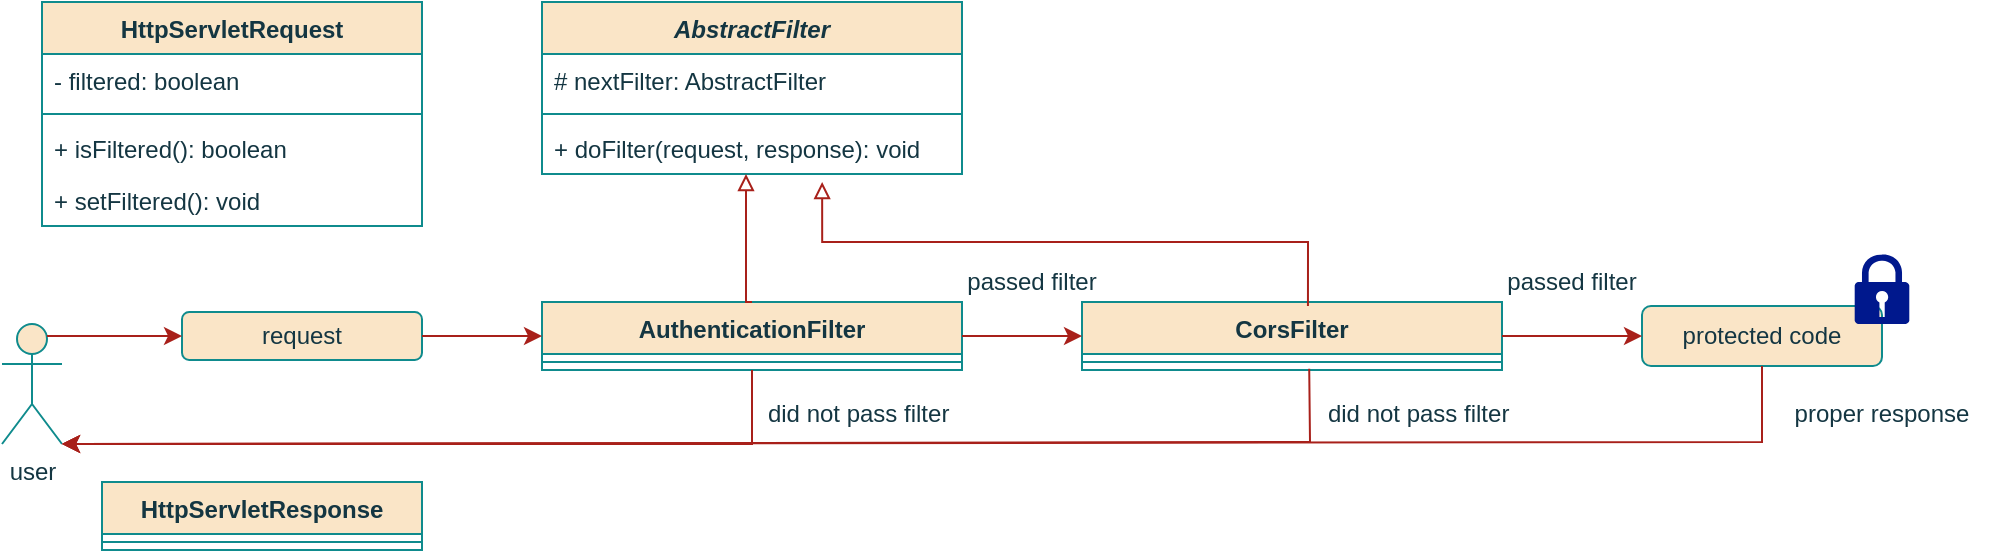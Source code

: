 <mxfile version="27.0.9">
  <diagram name="Page-1" id="Z_0brI9O7ytwEvt5Hl6u">
    <mxGraphModel dx="2013" dy="862" grid="1" gridSize="10" guides="1" tooltips="1" connect="1" arrows="1" fold="1" page="0" pageScale="1" pageWidth="850" pageHeight="1100" math="0" shadow="0">
      <root>
        <mxCell id="0" />
        <mxCell id="1" parent="0" />
        <mxCell id="z4E9HN294YRVvoyR_vwJ-1" value="&lt;i&gt;AbstractFilter&lt;/i&gt;" style="swimlane;fontStyle=1;align=center;verticalAlign=top;childLayout=stackLayout;horizontal=1;startSize=26;horizontalStack=0;resizeParent=1;resizeParentMax=0;resizeLast=0;collapsible=1;marginBottom=0;whiteSpace=wrap;html=1;labelBackgroundColor=none;fillColor=#FAE5C7;strokeColor=#0F8B8D;fontColor=#143642;" vertex="1" parent="1">
          <mxGeometry x="-180" y="40" width="210" height="86" as="geometry" />
        </mxCell>
        <mxCell id="z4E9HN294YRVvoyR_vwJ-2" value="# nextFilter: AbstractFilter" style="text;strokeColor=none;fillColor=none;align=left;verticalAlign=top;spacingLeft=4;spacingRight=4;overflow=hidden;rotatable=0;points=[[0,0.5],[1,0.5]];portConstraint=eastwest;whiteSpace=wrap;html=1;labelBackgroundColor=none;fontColor=#143642;" vertex="1" parent="z4E9HN294YRVvoyR_vwJ-1">
          <mxGeometry y="26" width="210" height="26" as="geometry" />
        </mxCell>
        <mxCell id="z4E9HN294YRVvoyR_vwJ-3" value="" style="line;strokeWidth=1;fillColor=none;align=left;verticalAlign=middle;spacingTop=-1;spacingLeft=3;spacingRight=3;rotatable=0;labelPosition=right;points=[];portConstraint=eastwest;strokeColor=#0F8B8D;labelBackgroundColor=none;fontColor=#143642;" vertex="1" parent="z4E9HN294YRVvoyR_vwJ-1">
          <mxGeometry y="52" width="210" height="8" as="geometry" />
        </mxCell>
        <mxCell id="z4E9HN294YRVvoyR_vwJ-4" value="+ doFilter(request, response): void" style="text;strokeColor=none;fillColor=none;align=left;verticalAlign=top;spacingLeft=4;spacingRight=4;overflow=hidden;rotatable=0;points=[[0,0.5],[1,0.5]];portConstraint=eastwest;whiteSpace=wrap;html=1;labelBackgroundColor=none;fontColor=#143642;" vertex="1" parent="z4E9HN294YRVvoyR_vwJ-1">
          <mxGeometry y="60" width="210" height="26" as="geometry" />
        </mxCell>
        <mxCell id="z4E9HN294YRVvoyR_vwJ-5" value="HttpServletRequest" style="swimlane;fontStyle=1;align=center;verticalAlign=top;childLayout=stackLayout;horizontal=1;startSize=26;horizontalStack=0;resizeParent=1;resizeParentMax=0;resizeLast=0;collapsible=1;marginBottom=0;whiteSpace=wrap;html=1;labelBackgroundColor=none;fillColor=#FAE5C7;strokeColor=#0F8B8D;fontColor=#143642;" vertex="1" parent="1">
          <mxGeometry x="-430" y="40" width="190" height="112" as="geometry" />
        </mxCell>
        <mxCell id="z4E9HN294YRVvoyR_vwJ-6" value="- filtered: boolean" style="text;strokeColor=none;fillColor=none;align=left;verticalAlign=top;spacingLeft=4;spacingRight=4;overflow=hidden;rotatable=0;points=[[0,0.5],[1,0.5]];portConstraint=eastwest;whiteSpace=wrap;html=1;labelBackgroundColor=none;fontColor=#143642;" vertex="1" parent="z4E9HN294YRVvoyR_vwJ-5">
          <mxGeometry y="26" width="190" height="26" as="geometry" />
        </mxCell>
        <mxCell id="z4E9HN294YRVvoyR_vwJ-7" value="" style="line;strokeWidth=1;fillColor=none;align=left;verticalAlign=middle;spacingTop=-1;spacingLeft=3;spacingRight=3;rotatable=0;labelPosition=right;points=[];portConstraint=eastwest;strokeColor=#0F8B8D;labelBackgroundColor=none;fontColor=#143642;" vertex="1" parent="z4E9HN294YRVvoyR_vwJ-5">
          <mxGeometry y="52" width="190" height="8" as="geometry" />
        </mxCell>
        <mxCell id="z4E9HN294YRVvoyR_vwJ-8" value="+ isFiltered(): boolean" style="text;strokeColor=none;fillColor=none;align=left;verticalAlign=top;spacingLeft=4;spacingRight=4;overflow=hidden;rotatable=0;points=[[0,0.5],[1,0.5]];portConstraint=eastwest;whiteSpace=wrap;html=1;labelBackgroundColor=none;fontColor=#143642;" vertex="1" parent="z4E9HN294YRVvoyR_vwJ-5">
          <mxGeometry y="60" width="190" height="26" as="geometry" />
        </mxCell>
        <mxCell id="z4E9HN294YRVvoyR_vwJ-9" value="+ setFiltered(): void" style="text;strokeColor=none;fillColor=none;align=left;verticalAlign=top;spacingLeft=4;spacingRight=4;overflow=hidden;rotatable=0;points=[[0,0.5],[1,0.5]];portConstraint=eastwest;whiteSpace=wrap;html=1;labelBackgroundColor=none;fontColor=#143642;" vertex="1" parent="z4E9HN294YRVvoyR_vwJ-5">
          <mxGeometry y="86" width="190" height="26" as="geometry" />
        </mxCell>
        <mxCell id="z4E9HN294YRVvoyR_vwJ-10" value="HttpServletResponse" style="swimlane;fontStyle=1;align=center;verticalAlign=top;childLayout=stackLayout;horizontal=1;startSize=26;horizontalStack=0;resizeParent=1;resizeParentMax=0;resizeLast=0;collapsible=1;marginBottom=0;whiteSpace=wrap;html=1;labelBackgroundColor=none;fillColor=#FAE5C7;strokeColor=#0F8B8D;fontColor=#143642;" vertex="1" parent="1">
          <mxGeometry x="-400" y="280" width="160" height="34" as="geometry" />
        </mxCell>
        <mxCell id="z4E9HN294YRVvoyR_vwJ-12" value="" style="line;strokeWidth=1;fillColor=none;align=left;verticalAlign=middle;spacingTop=-1;spacingLeft=3;spacingRight=3;rotatable=0;labelPosition=right;points=[];portConstraint=eastwest;strokeColor=#0F8B8D;labelBackgroundColor=none;fontColor=#143642;" vertex="1" parent="z4E9HN294YRVvoyR_vwJ-10">
          <mxGeometry y="26" width="160" height="8" as="geometry" />
        </mxCell>
        <mxCell id="z4E9HN294YRVvoyR_vwJ-15" value="AuthenticationFilter" style="swimlane;fontStyle=1;align=center;verticalAlign=top;childLayout=stackLayout;horizontal=1;startSize=26;horizontalStack=0;resizeParent=1;resizeParentMax=0;resizeLast=0;collapsible=1;marginBottom=0;whiteSpace=wrap;html=1;labelBackgroundColor=none;fillColor=#FAE5C7;strokeColor=#0F8B8D;fontColor=#143642;" vertex="1" parent="1">
          <mxGeometry x="-180" y="190" width="210" height="34" as="geometry" />
        </mxCell>
        <mxCell id="z4E9HN294YRVvoyR_vwJ-17" value="" style="line;strokeWidth=1;fillColor=none;align=left;verticalAlign=middle;spacingTop=-1;spacingLeft=3;spacingRight=3;rotatable=0;labelPosition=right;points=[];portConstraint=eastwest;strokeColor=#0F8B8D;labelBackgroundColor=none;fontColor=#143642;" vertex="1" parent="z4E9HN294YRVvoyR_vwJ-15">
          <mxGeometry y="26" width="210" height="8" as="geometry" />
        </mxCell>
        <mxCell id="z4E9HN294YRVvoyR_vwJ-19" value="CorsFilter" style="swimlane;fontStyle=1;align=center;verticalAlign=top;childLayout=stackLayout;horizontal=1;startSize=26;horizontalStack=0;resizeParent=1;resizeParentMax=0;resizeLast=0;collapsible=1;marginBottom=0;whiteSpace=wrap;html=1;labelBackgroundColor=none;fillColor=#FAE5C7;strokeColor=#0F8B8D;fontColor=#143642;" vertex="1" parent="1">
          <mxGeometry x="90" y="190" width="210" height="34" as="geometry" />
        </mxCell>
        <mxCell id="z4E9HN294YRVvoyR_vwJ-20" value="" style="line;strokeWidth=1;fillColor=none;align=left;verticalAlign=middle;spacingTop=-1;spacingLeft=3;spacingRight=3;rotatable=0;labelPosition=right;points=[];portConstraint=eastwest;strokeColor=#0F8B8D;labelBackgroundColor=none;fontColor=#143642;" vertex="1" parent="z4E9HN294YRVvoyR_vwJ-19">
          <mxGeometry y="26" width="210" height="8" as="geometry" />
        </mxCell>
        <mxCell id="z4E9HN294YRVvoyR_vwJ-22" value="" style="html=1;labelBackgroundColor=none;jettySize=auto;orthogonalLoop=1;fontSize=14;rounded=0;jumpStyle=gap;edgeStyle=orthogonalEdgeStyle;startArrow=none;endArrow=block;endFill=0;strokeWidth=1;exitX=0.5;exitY=0;exitDx=0;exitDy=0;strokeColor=#A8201A;fontColor=default;" edge="1" parent="1" source="z4E9HN294YRVvoyR_vwJ-15" target="z4E9HN294YRVvoyR_vwJ-4">
          <mxGeometry width="48" height="48" relative="1" as="geometry">
            <mxPoint x="-60" y="318" as="sourcePoint" />
            <mxPoint x="-12" y="270" as="targetPoint" />
            <Array as="points">
              <mxPoint x="-78" y="190" />
            </Array>
          </mxGeometry>
        </mxCell>
        <mxCell id="z4E9HN294YRVvoyR_vwJ-23" value="request" style="rounded=1;whiteSpace=wrap;html=1;labelBackgroundColor=none;fillColor=#FAE5C7;strokeColor=#0F8B8D;fontColor=#143642;" vertex="1" parent="1">
          <mxGeometry x="-360" y="195" width="120" height="24" as="geometry" />
        </mxCell>
        <mxCell id="z4E9HN294YRVvoyR_vwJ-24" value="" style="endArrow=classic;html=1;rounded=0;exitX=1;exitY=0.5;exitDx=0;exitDy=0;entryX=0;entryY=0.5;entryDx=0;entryDy=0;labelBackgroundColor=none;strokeColor=#A8201A;fontColor=default;" edge="1" parent="1" source="z4E9HN294YRVvoyR_vwJ-23" target="z4E9HN294YRVvoyR_vwJ-15">
          <mxGeometry width="50" height="50" relative="1" as="geometry">
            <mxPoint x="-90" y="370" as="sourcePoint" />
            <mxPoint x="-40" y="320" as="targetPoint" />
          </mxGeometry>
        </mxCell>
        <mxCell id="z4E9HN294YRVvoyR_vwJ-25" value="" style="endArrow=classic;html=1;rounded=0;exitX=1;exitY=0.5;exitDx=0;exitDy=0;entryX=0;entryY=0.5;entryDx=0;entryDy=0;labelBackgroundColor=none;strokeColor=#A8201A;fontColor=default;" edge="1" parent="1" source="z4E9HN294YRVvoyR_vwJ-15" target="z4E9HN294YRVvoyR_vwJ-19">
          <mxGeometry width="50" height="50" relative="1" as="geometry">
            <mxPoint x="150" y="330" as="sourcePoint" />
            <mxPoint x="200" y="280" as="targetPoint" />
          </mxGeometry>
        </mxCell>
        <mxCell id="z4E9HN294YRVvoyR_vwJ-26" value="" style="html=1;labelBackgroundColor=none;jettySize=auto;orthogonalLoop=1;fontSize=14;rounded=0;jumpStyle=gap;edgeStyle=orthogonalEdgeStyle;startArrow=none;endArrow=block;endFill=0;strokeWidth=1;exitX=0.538;exitY=0.059;exitDx=0;exitDy=0;exitPerimeter=0;entryX=0.667;entryY=1.154;entryDx=0;entryDy=0;entryPerimeter=0;strokeColor=#A8201A;fontColor=default;" edge="1" parent="1" source="z4E9HN294YRVvoyR_vwJ-19" target="z4E9HN294YRVvoyR_vwJ-4">
          <mxGeometry width="48" height="48" relative="1" as="geometry">
            <mxPoint x="-37" y="234" as="sourcePoint" />
            <mxPoint x="-10" y="150" as="targetPoint" />
            <Array as="points">
              <mxPoint x="203" y="160" />
              <mxPoint x="-40" y="160" />
            </Array>
          </mxGeometry>
        </mxCell>
        <mxCell id="z4E9HN294YRVvoyR_vwJ-27" value="protected code" style="rounded=1;whiteSpace=wrap;html=1;strokeColor=#0F8B8D;fontColor=#143642;fillColor=#FAE5C7;" vertex="1" parent="1">
          <mxGeometry x="370" y="192" width="120" height="30" as="geometry" />
        </mxCell>
        <mxCell id="z4E9HN294YRVvoyR_vwJ-28" value="" style="endArrow=classic;html=1;rounded=0;strokeColor=#A8201A;fontColor=#143642;fillColor=#FAE5C7;exitX=1;exitY=0.5;exitDx=0;exitDy=0;entryX=0;entryY=0.5;entryDx=0;entryDy=0;" edge="1" parent="1" source="z4E9HN294YRVvoyR_vwJ-19" target="z4E9HN294YRVvoyR_vwJ-27">
          <mxGeometry width="50" height="50" relative="1" as="geometry">
            <mxPoint x="440" y="370" as="sourcePoint" />
            <mxPoint x="490" y="320" as="targetPoint" />
          </mxGeometry>
        </mxCell>
        <mxCell id="z4E9HN294YRVvoyR_vwJ-29" value="passed filter" style="text;html=1;align=center;verticalAlign=middle;whiteSpace=wrap;rounded=0;fontColor=#143642;" vertex="1" parent="1">
          <mxGeometry x="30" y="165" width="70" height="30" as="geometry" />
        </mxCell>
        <mxCell id="z4E9HN294YRVvoyR_vwJ-30" value="passed filter" style="text;html=1;align=center;verticalAlign=middle;whiteSpace=wrap;rounded=0;fontColor=#143642;" vertex="1" parent="1">
          <mxGeometry x="300" y="165" width="70" height="30" as="geometry" />
        </mxCell>
        <mxCell id="z4E9HN294YRVvoyR_vwJ-31" value="user" style="shape=umlActor;verticalLabelPosition=bottom;verticalAlign=top;html=1;outlineConnect=0;strokeColor=#0F8B8D;fontColor=#143642;fillColor=#FAE5C7;" vertex="1" parent="1">
          <mxGeometry x="-450" y="201" width="30" height="60" as="geometry" />
        </mxCell>
        <mxCell id="z4E9HN294YRVvoyR_vwJ-33" value="" style="endArrow=classic;html=1;rounded=0;strokeColor=#A8201A;fontColor=#143642;fillColor=#FAE5C7;entryX=0;entryY=0.5;entryDx=0;entryDy=0;exitX=0.75;exitY=0.1;exitDx=0;exitDy=0;exitPerimeter=0;" edge="1" parent="1" source="z4E9HN294YRVvoyR_vwJ-31" target="z4E9HN294YRVvoyR_vwJ-23">
          <mxGeometry width="50" height="50" relative="1" as="geometry">
            <mxPoint x="-420" y="210" as="sourcePoint" />
            <mxPoint x="-370" y="160" as="targetPoint" />
          </mxGeometry>
        </mxCell>
        <mxCell id="z4E9HN294YRVvoyR_vwJ-36" value="" style="endArrow=classic;html=1;rounded=0;strokeColor=#A8201A;fontColor=#143642;fillColor=#FAE5C7;exitX=0.5;exitY=1;exitDx=0;exitDy=0;entryX=1;entryY=1;entryDx=0;entryDy=0;entryPerimeter=0;" edge="1" parent="1" source="z4E9HN294YRVvoyR_vwJ-15" target="z4E9HN294YRVvoyR_vwJ-31">
          <mxGeometry width="50" height="50" relative="1" as="geometry">
            <mxPoint x="-130" y="340" as="sourcePoint" />
            <mxPoint x="-80" y="290" as="targetPoint" />
            <Array as="points">
              <mxPoint x="-75" y="261" />
            </Array>
          </mxGeometry>
        </mxCell>
        <mxCell id="z4E9HN294YRVvoyR_vwJ-37" value="" style="endArrow=classic;html=1;rounded=0;strokeColor=#A8201A;fontColor=#143642;fillColor=#FAE5C7;entryX=1;entryY=1;entryDx=0;entryDy=0;entryPerimeter=0;exitX=0.541;exitY=0.917;exitDx=0;exitDy=0;exitPerimeter=0;" edge="1" parent="1" source="z4E9HN294YRVvoyR_vwJ-20" target="z4E9HN294YRVvoyR_vwJ-31">
          <mxGeometry width="50" height="50" relative="1" as="geometry">
            <mxPoint x="210" y="230" as="sourcePoint" />
            <mxPoint x="240" y="370" as="targetPoint" />
            <Array as="points">
              <mxPoint x="204" y="260" />
            </Array>
          </mxGeometry>
        </mxCell>
        <mxCell id="z4E9HN294YRVvoyR_vwJ-38" value="did not pass filter&amp;nbsp;" style="text;html=1;align=center;verticalAlign=middle;whiteSpace=wrap;rounded=0;fontColor=#143642;" vertex="1" parent="1">
          <mxGeometry x="-80" y="231" width="120" height="30" as="geometry" />
        </mxCell>
        <mxCell id="z4E9HN294YRVvoyR_vwJ-39" value="did not pass filter&amp;nbsp;" style="text;html=1;align=center;verticalAlign=middle;whiteSpace=wrap;rounded=0;fontColor=#143642;" vertex="1" parent="1">
          <mxGeometry x="200" y="231" width="120" height="30" as="geometry" />
        </mxCell>
        <mxCell id="z4E9HN294YRVvoyR_vwJ-40" value="" style="endArrow=classic;html=1;rounded=0;strokeColor=#A8201A;fontColor=#143642;fillColor=#FAE5C7;exitX=0.5;exitY=1;exitDx=0;exitDy=0;entryX=1;entryY=1;entryDx=0;entryDy=0;entryPerimeter=0;" edge="1" parent="1" source="z4E9HN294YRVvoyR_vwJ-27" target="z4E9HN294YRVvoyR_vwJ-31">
          <mxGeometry width="50" height="50" relative="1" as="geometry">
            <mxPoint x="120" y="400" as="sourcePoint" />
            <mxPoint x="170" y="350" as="targetPoint" />
            <Array as="points">
              <mxPoint x="430" y="260" />
            </Array>
          </mxGeometry>
        </mxCell>
        <mxCell id="z4E9HN294YRVvoyR_vwJ-41" value="proper response" style="text;html=1;align=center;verticalAlign=middle;whiteSpace=wrap;rounded=0;fontColor=#143642;" vertex="1" parent="1">
          <mxGeometry x="430" y="231" width="120" height="30" as="geometry" />
        </mxCell>
        <mxCell id="z4E9HN294YRVvoyR_vwJ-42" value="" style="sketch=0;aspect=fixed;pointerEvents=1;shadow=0;dashed=0;html=1;strokeColor=none;labelPosition=center;verticalLabelPosition=bottom;verticalAlign=top;align=center;fillColor=#00188D;shape=mxgraph.mscae.enterprise.lock;fontColor=#143642;" vertex="1" parent="1">
          <mxGeometry x="476.35" y="166" width="27.3" height="35" as="geometry" />
        </mxCell>
      </root>
    </mxGraphModel>
  </diagram>
</mxfile>
